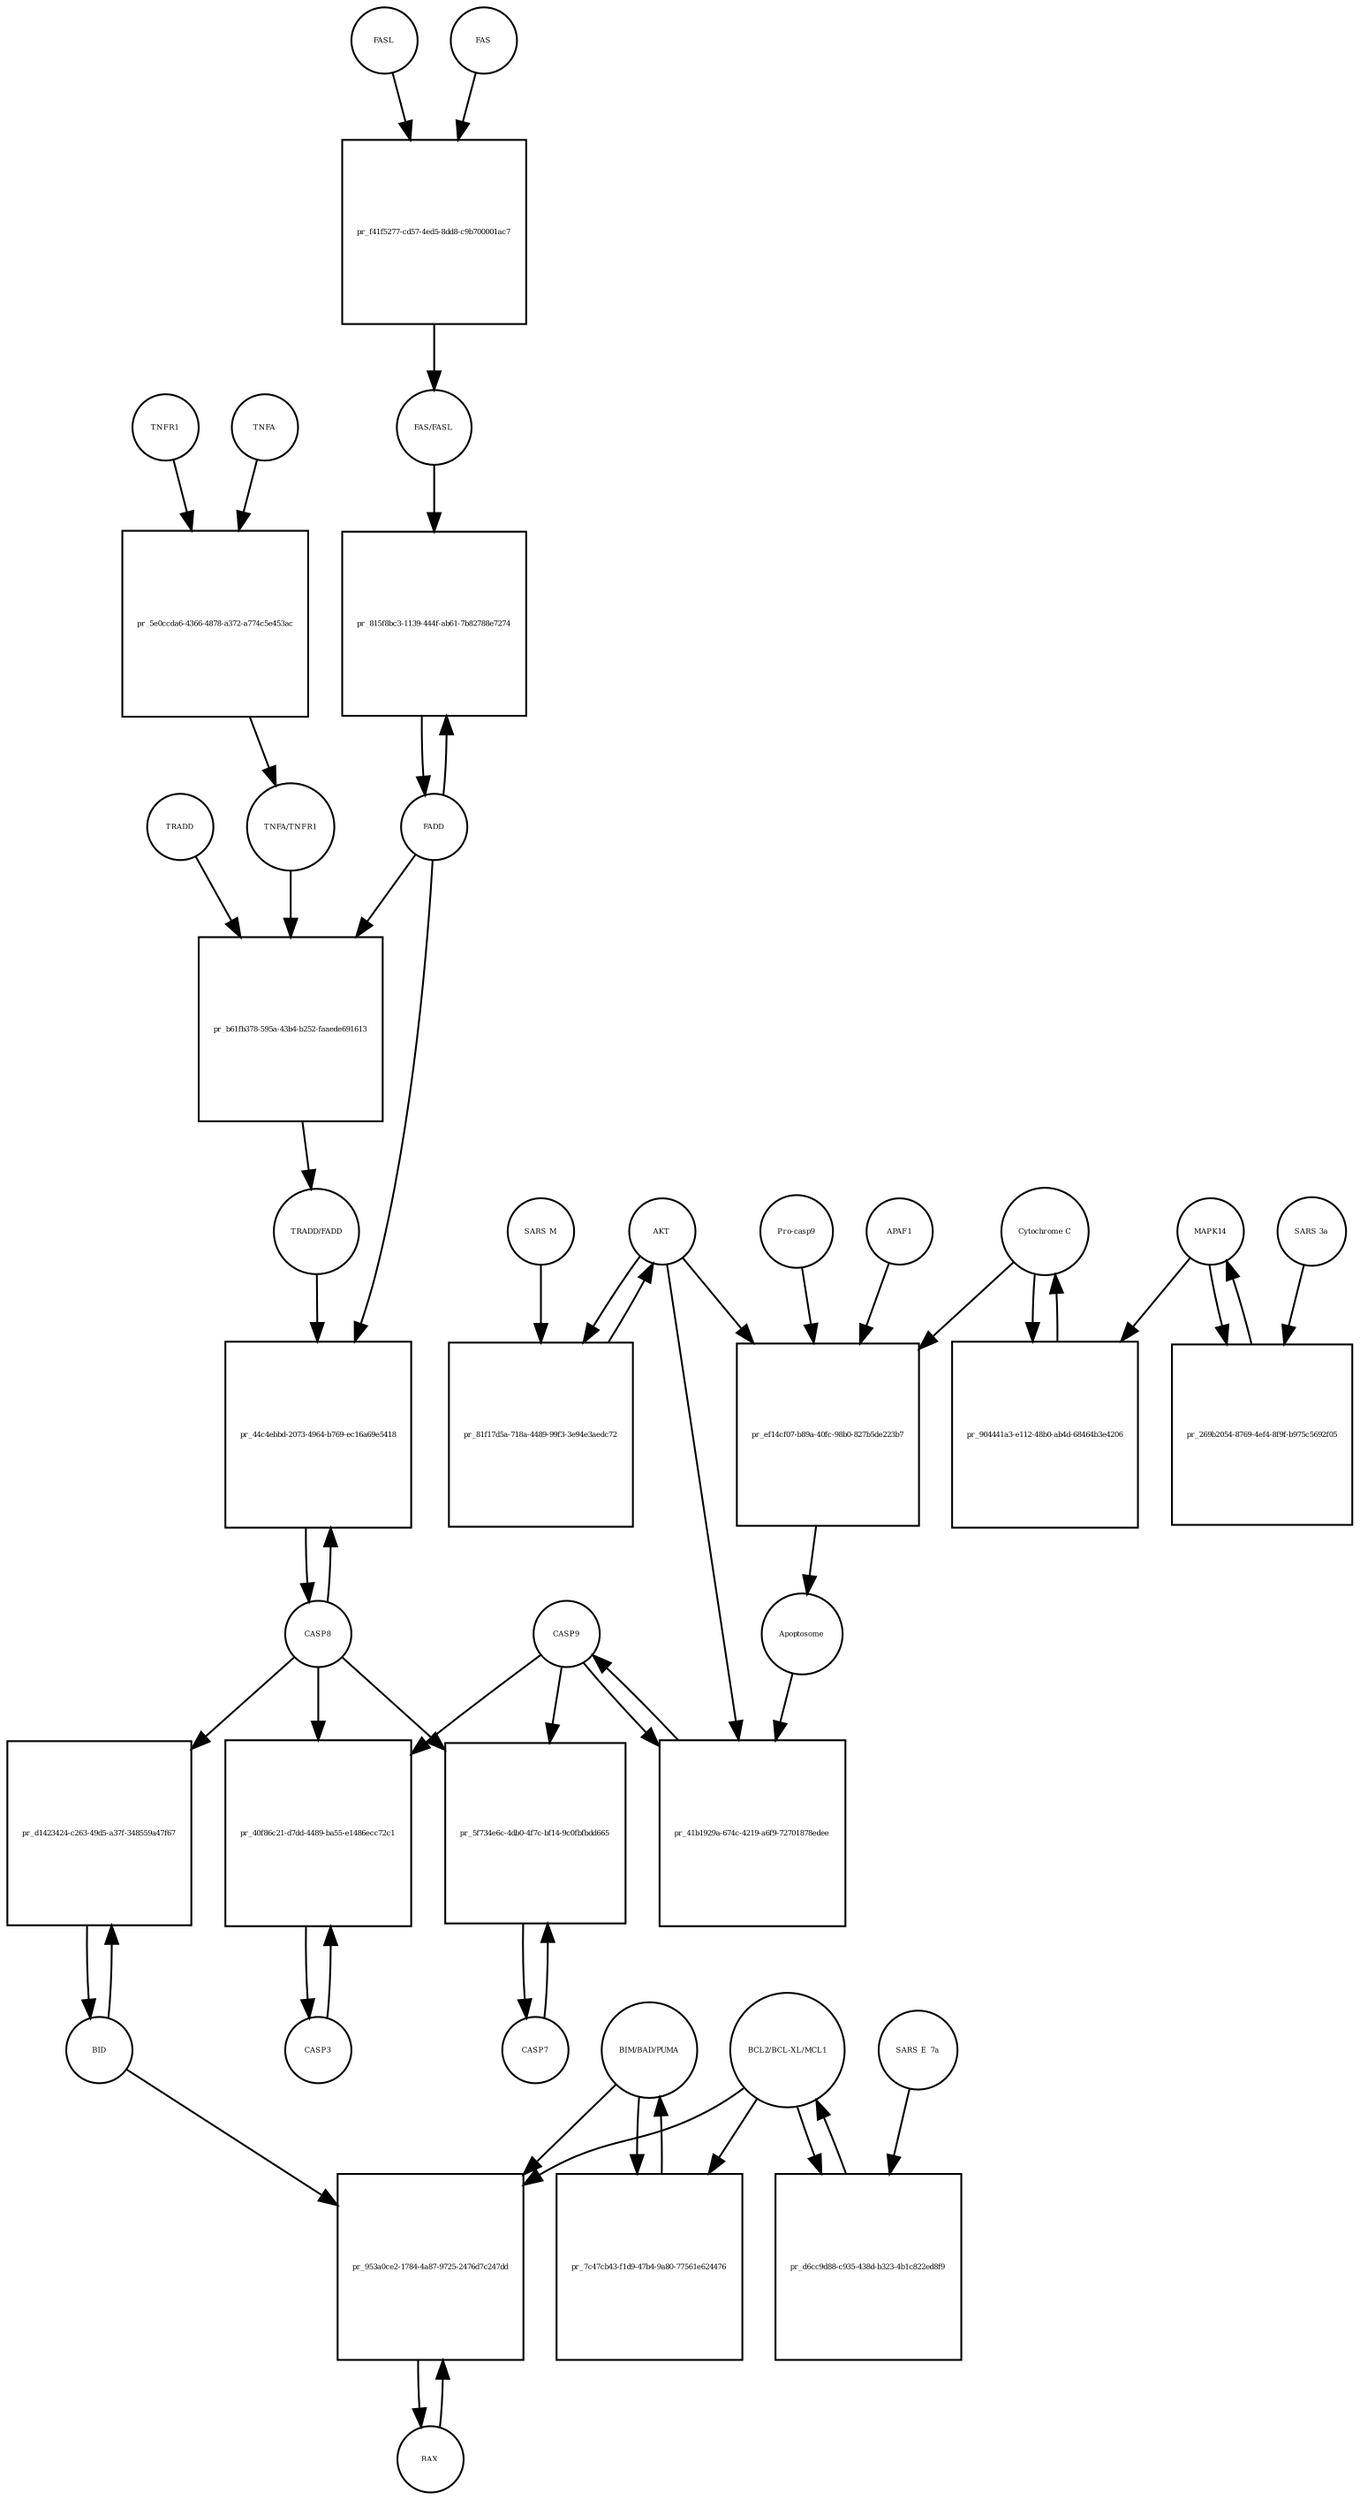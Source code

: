 strict digraph  {
FASL [annotation="", bipartite=0, cls=macromolecule, fontsize=4, label=FASL, shape=circle];
"pr_f41f5277-cd57-4ed5-8dd8-c9b700001ac7" [annotation="", bipartite=1, cls=process, fontsize=4, label="pr_f41f5277-cd57-4ed5-8dd8-c9b700001ac7", shape=square];
FAS [annotation="", bipartite=0, cls=macromolecule, fontsize=4, label=FAS, shape=circle];
"FAS/FASL" [annotation="", bipartite=0, cls=complex, fontsize=4, label="FAS/FASL", shape=circle];
TNFA [annotation="", bipartite=0, cls=macromolecule, fontsize=4, label=TNFA, shape=circle];
"pr_5e0ccda6-4366-4878-a372-a774c5e453ac" [annotation="", bipartite=1, cls=process, fontsize=4, label="pr_5e0ccda6-4366-4878-a372-a774c5e453ac", shape=square];
TNFR1 [annotation="", bipartite=0, cls=macromolecule, fontsize=4, label=TNFR1, shape=circle];
"TNFA/TNFR1" [annotation="", bipartite=0, cls=complex, fontsize=4, label="TNFA/TNFR1", shape=circle];
FADD [annotation="", bipartite=0, cls=macromolecule, fontsize=4, label=FADD, shape=circle];
"pr_815f8bc3-1139-444f-ab61-7b82788e7274" [annotation="", bipartite=1, cls=process, fontsize=4, label="pr_815f8bc3-1139-444f-ab61-7b82788e7274", shape=square];
CASP8 [annotation="", bipartite=0, cls=macromolecule, fontsize=4, label=CASP8, shape=circle];
"pr_44c4ebbd-2073-4964-b769-ec16a69e5418" [annotation="", bipartite=1, cls=process, fontsize=4, label="pr_44c4ebbd-2073-4964-b769-ec16a69e5418", shape=square];
"TRADD/FADD" [annotation="", bipartite=0, cls=complex, fontsize=4, label="TRADD/FADD", shape=circle];
CASP3 [annotation="", bipartite=0, cls=macromolecule, fontsize=4, label=CASP3, shape=circle];
"pr_40f86c21-d7dd-4489-ba55-e1486ecc72c1" [annotation="", bipartite=1, cls=process, fontsize=4, label="pr_40f86c21-d7dd-4489-ba55-e1486ecc72c1", shape=square];
CASP9 [annotation="", bipartite=0, cls=macromolecule, fontsize=4, label=CASP9, shape=circle];
"pr_41b1929a-674c-4219-a6f9-72701878edee" [annotation="", bipartite=1, cls=process, fontsize=4, label="pr_41b1929a-674c-4219-a6f9-72701878edee", shape=square];
Apoptosome [annotation="", bipartite=0, cls=complex, fontsize=4, label=Apoptosome, shape=circle];
AKT [annotation="", bipartite=0, cls=macromolecule, fontsize=4, label=AKT, shape=circle];
BID [annotation="", bipartite=0, cls=macromolecule, fontsize=4, label=BID, shape=circle];
"pr_d1423424-c263-49d5-a37f-348559a47f67" [annotation="", bipartite=1, cls=process, fontsize=4, label="pr_d1423424-c263-49d5-a37f-348559a47f67", shape=square];
BAX [annotation="", bipartite=0, cls=macromolecule, fontsize=4, label=BAX, shape=circle];
"pr_953a0ce2-1784-4a87-9725-2476d7c247dd" [annotation="", bipartite=1, cls=process, fontsize=4, label="pr_953a0ce2-1784-4a87-9725-2476d7c247dd", shape=square];
"BIM/BAD/PUMA" [annotation="", bipartite=0, cls=complex, fontsize=4, label="BIM/BAD/PUMA", shape=circle];
"BCL2/BCL-XL/MCL1" [annotation="", bipartite=0, cls=complex, fontsize=4, label="BCL2/BCL-XL/MCL1", shape=circle];
"Cytochrome C" [annotation="", bipartite=0, cls=macromolecule, fontsize=4, label="Cytochrome C", shape=circle];
"pr_904441a3-e112-48b0-ab4d-68464b3e4206" [annotation="", bipartite=1, cls=process, fontsize=4, label="pr_904441a3-e112-48b0-ab4d-68464b3e4206", shape=square];
MAPK14 [annotation="", bipartite=0, cls=macromolecule, fontsize=4, label=MAPK14, shape=circle];
APAF1 [annotation="", bipartite=0, cls=macromolecule, fontsize=4, label=APAF1, shape=circle];
"pr_ef14cf07-b89a-40fc-98b0-827b5de223b7" [annotation="", bipartite=1, cls=process, fontsize=4, label="pr_ef14cf07-b89a-40fc-98b0-827b5de223b7", shape=square];
"Pro-casp9" [annotation="", bipartite=0, cls=macromolecule, fontsize=4, label="Pro-casp9", shape=circle];
CASP7 [annotation="", bipartite=0, cls=macromolecule, fontsize=4, label=CASP7, shape=circle];
"pr_5f734e6c-4db0-4f7c-bf14-9c0fbfbdd665" [annotation="", bipartite=1, cls=process, fontsize=4, label="pr_5f734e6c-4db0-4f7c-bf14-9c0fbfbdd665", shape=square];
"pr_81f17d5a-718a-4489-99f3-3e94e3aedc72" [annotation="", bipartite=1, cls=process, fontsize=4, label="pr_81f17d5a-718a-4489-99f3-3e94e3aedc72", shape=square];
"SARS M" [annotation="", bipartite=0, cls=macromolecule, fontsize=4, label="SARS M", shape=circle];
"pr_b61fb378-595a-43b4-b252-faaede691613" [annotation="", bipartite=1, cls=process, fontsize=4, label="pr_b61fb378-595a-43b4-b252-faaede691613", shape=square];
TRADD [annotation="", bipartite=0, cls=macromolecule, fontsize=4, label=TRADD, shape=circle];
"pr_269b2054-8769-4ef4-8f9f-b975c5692f05" [annotation="", bipartite=1, cls=process, fontsize=4, label="pr_269b2054-8769-4ef4-8f9f-b975c5692f05", shape=square];
"SARS 3a" [annotation="", bipartite=0, cls=macromolecule, fontsize=4, label="SARS 3a", shape=circle];
"pr_7c47cb43-f1d9-47b4-9a80-77561e624476" [annotation="", bipartite=1, cls=process, fontsize=4, label="pr_7c47cb43-f1d9-47b4-9a80-77561e624476", shape=square];
"pr_d6cc9d88-c935-438d-b323-4b1c822ed8f9" [annotation="", bipartite=1, cls=process, fontsize=4, label="pr_d6cc9d88-c935-438d-b323-4b1c822ed8f9", shape=square];
"SARS E_7a" [annotation="", bipartite=0, cls=macromolecule, fontsize=4, label="SARS E_7a", shape=circle];
FASL -> "pr_f41f5277-cd57-4ed5-8dd8-c9b700001ac7"  [annotation="", interaction_type=consumption];
"pr_f41f5277-cd57-4ed5-8dd8-c9b700001ac7" -> "FAS/FASL"  [annotation="", interaction_type=production];
FAS -> "pr_f41f5277-cd57-4ed5-8dd8-c9b700001ac7"  [annotation="", interaction_type=consumption];
"FAS/FASL" -> "pr_815f8bc3-1139-444f-ab61-7b82788e7274"  [annotation="urn_miriam_kegg.pathway_hsa04210", interaction_type=catalysis];
TNFA -> "pr_5e0ccda6-4366-4878-a372-a774c5e453ac"  [annotation="", interaction_type=consumption];
"pr_5e0ccda6-4366-4878-a372-a774c5e453ac" -> "TNFA/TNFR1"  [annotation="", interaction_type=production];
TNFR1 -> "pr_5e0ccda6-4366-4878-a372-a774c5e453ac"  [annotation="", interaction_type=consumption];
"TNFA/TNFR1" -> "pr_b61fb378-595a-43b4-b252-faaede691613"  [annotation="urn_miriam_kegg.pathway_hsa04210", interaction_type=catalysis];
FADD -> "pr_815f8bc3-1139-444f-ab61-7b82788e7274"  [annotation="", interaction_type=consumption];
FADD -> "pr_44c4ebbd-2073-4964-b769-ec16a69e5418"  [annotation="urn_miriam_kegg.pathway_hsa04210", interaction_type=catalysis];
FADD -> "pr_b61fb378-595a-43b4-b252-faaede691613"  [annotation="", interaction_type=consumption];
"pr_815f8bc3-1139-444f-ab61-7b82788e7274" -> FADD  [annotation="", interaction_type=production];
CASP8 -> "pr_44c4ebbd-2073-4964-b769-ec16a69e5418"  [annotation="", interaction_type=consumption];
CASP8 -> "pr_40f86c21-d7dd-4489-ba55-e1486ecc72c1"  [annotation="urn_miriam_kegg.pathway_hsa04210", interaction_type=catalysis];
CASP8 -> "pr_d1423424-c263-49d5-a37f-348559a47f67"  [annotation="urn_miriam_kegg.pathway_hsa04210", interaction_type=catalysis];
CASP8 -> "pr_5f734e6c-4db0-4f7c-bf14-9c0fbfbdd665"  [annotation="urn_miriam_kegg.pathway_hsa04210", interaction_type=catalysis];
"pr_44c4ebbd-2073-4964-b769-ec16a69e5418" -> CASP8  [annotation="", interaction_type=production];
"TRADD/FADD" -> "pr_44c4ebbd-2073-4964-b769-ec16a69e5418"  [annotation="urn_miriam_kegg.pathway_hsa04210", interaction_type=catalysis];
CASP3 -> "pr_40f86c21-d7dd-4489-ba55-e1486ecc72c1"  [annotation="", interaction_type=consumption];
"pr_40f86c21-d7dd-4489-ba55-e1486ecc72c1" -> CASP3  [annotation="", interaction_type=production];
CASP9 -> "pr_40f86c21-d7dd-4489-ba55-e1486ecc72c1"  [annotation="urn_miriam_kegg.pathway_hsa04210", interaction_type=catalysis];
CASP9 -> "pr_41b1929a-674c-4219-a6f9-72701878edee"  [annotation="", interaction_type=consumption];
CASP9 -> "pr_5f734e6c-4db0-4f7c-bf14-9c0fbfbdd665"  [annotation="urn_miriam_kegg.pathway_hsa04210", interaction_type=catalysis];
"pr_41b1929a-674c-4219-a6f9-72701878edee" -> CASP9  [annotation="", interaction_type=production];
Apoptosome -> "pr_41b1929a-674c-4219-a6f9-72701878edee"  [annotation="urn_miriam_kegg.pathway_hsa04210", interaction_type=catalysis];
AKT -> "pr_41b1929a-674c-4219-a6f9-72701878edee"  [annotation="urn_miriam_kegg.pathway_hsa04210", interaction_type=inhibition];
AKT -> "pr_ef14cf07-b89a-40fc-98b0-827b5de223b7"  [annotation="urn_miriam_kegg.pathway_hsa04210", interaction_type=inhibition];
AKT -> "pr_81f17d5a-718a-4489-99f3-3e94e3aedc72"  [annotation="", interaction_type=consumption];
BID -> "pr_d1423424-c263-49d5-a37f-348559a47f67"  [annotation="", interaction_type=consumption];
BID -> "pr_953a0ce2-1784-4a87-9725-2476d7c247dd"  [annotation=urn_miriam_pubmed_31226023, interaction_type=catalysis];
"pr_d1423424-c263-49d5-a37f-348559a47f67" -> BID  [annotation="", interaction_type=production];
BAX -> "pr_953a0ce2-1784-4a87-9725-2476d7c247dd"  [annotation="", interaction_type=consumption];
"pr_953a0ce2-1784-4a87-9725-2476d7c247dd" -> BAX  [annotation="", interaction_type=production];
"BIM/BAD/PUMA" -> "pr_953a0ce2-1784-4a87-9725-2476d7c247dd"  [annotation=urn_miriam_pubmed_31226023, interaction_type=catalysis];
"BIM/BAD/PUMA" -> "pr_7c47cb43-f1d9-47b4-9a80-77561e624476"  [annotation="", interaction_type=consumption];
"BCL2/BCL-XL/MCL1" -> "pr_953a0ce2-1784-4a87-9725-2476d7c247dd"  [annotation=urn_miriam_pubmed_31226023, interaction_type=inhibition];
"BCL2/BCL-XL/MCL1" -> "pr_7c47cb43-f1d9-47b4-9a80-77561e624476"  [annotation="", interaction_type=inhibition];
"BCL2/BCL-XL/MCL1" -> "pr_d6cc9d88-c935-438d-b323-4b1c822ed8f9"  [annotation="", interaction_type=consumption];
"Cytochrome C" -> "pr_904441a3-e112-48b0-ab4d-68464b3e4206"  [annotation="", interaction_type=consumption];
"Cytochrome C" -> "pr_ef14cf07-b89a-40fc-98b0-827b5de223b7"  [annotation="", interaction_type=consumption];
"pr_904441a3-e112-48b0-ab4d-68464b3e4206" -> "Cytochrome C"  [annotation="", interaction_type=production];
MAPK14 -> "pr_904441a3-e112-48b0-ab4d-68464b3e4206"  [annotation="urn_miriam_kegg.pathway_hsa04210|urn_miriam_pubmed_31226023", interaction_type=catalysis];
MAPK14 -> "pr_269b2054-8769-4ef4-8f9f-b975c5692f05"  [annotation="", interaction_type=consumption];
APAF1 -> "pr_ef14cf07-b89a-40fc-98b0-827b5de223b7"  [annotation="", interaction_type=consumption];
"pr_ef14cf07-b89a-40fc-98b0-827b5de223b7" -> Apoptosome  [annotation="", interaction_type=production];
"Pro-casp9" -> "pr_ef14cf07-b89a-40fc-98b0-827b5de223b7"  [annotation="", interaction_type=consumption];
CASP7 -> "pr_5f734e6c-4db0-4f7c-bf14-9c0fbfbdd665"  [annotation="", interaction_type=consumption];
"pr_5f734e6c-4db0-4f7c-bf14-9c0fbfbdd665" -> CASP7  [annotation="", interaction_type=production];
"pr_81f17d5a-718a-4489-99f3-3e94e3aedc72" -> AKT  [annotation="", interaction_type=production];
"SARS M" -> "pr_81f17d5a-718a-4489-99f3-3e94e3aedc72"  [annotation=urn_miriam_pubmed_31226023, interaction_type=inhibition];
"pr_b61fb378-595a-43b4-b252-faaede691613" -> "TRADD/FADD"  [annotation="", interaction_type=production];
TRADD -> "pr_b61fb378-595a-43b4-b252-faaede691613"  [annotation="", interaction_type=consumption];
"pr_269b2054-8769-4ef4-8f9f-b975c5692f05" -> MAPK14  [annotation="", interaction_type=production];
"SARS 3a" -> "pr_269b2054-8769-4ef4-8f9f-b975c5692f05"  [annotation=urn_miriam_pubmed_31226023, interaction_type=catalysis];
"pr_7c47cb43-f1d9-47b4-9a80-77561e624476" -> "BIM/BAD/PUMA"  [annotation="", interaction_type=production];
"pr_d6cc9d88-c935-438d-b323-4b1c822ed8f9" -> "BCL2/BCL-XL/MCL1"  [annotation="", interaction_type=production];
"SARS E_7a" -> "pr_d6cc9d88-c935-438d-b323-4b1c822ed8f9"  [annotation="", interaction_type=inhibition];
}
